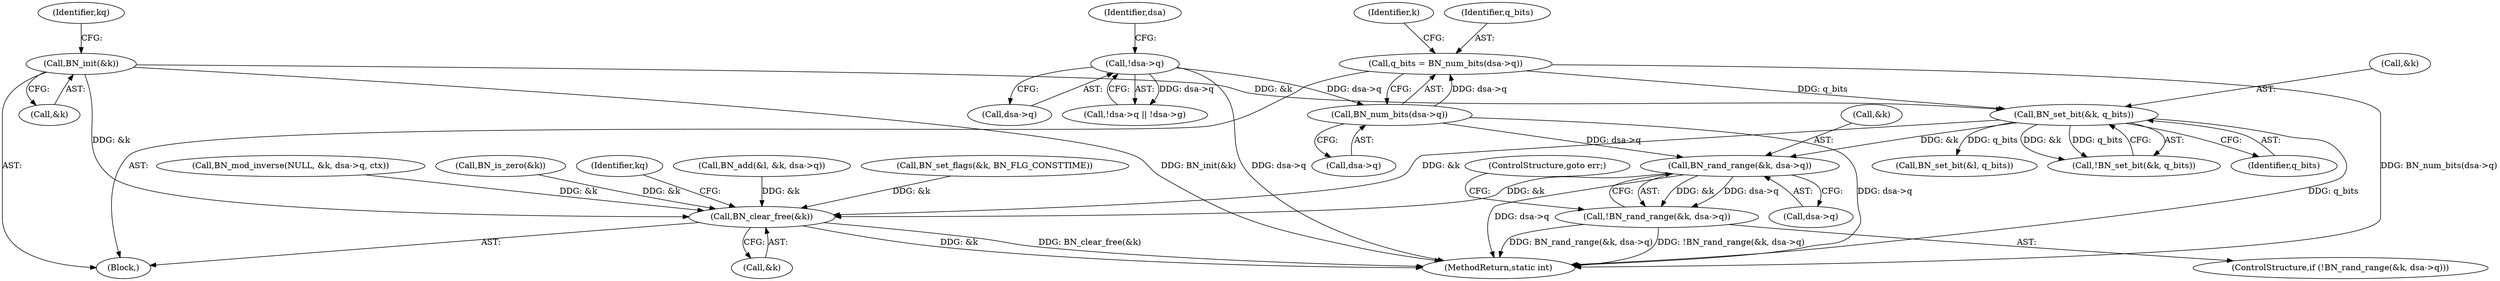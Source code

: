digraph "0_openssl_43e6a58d4991a451daf4891ff05a48735df871ac@API" {
"1000214" [label="(Call,BN_rand_range(&k, dsa->q))"];
"1000195" [label="(Call,BN_set_bit(&k, q_bits))"];
"1000151" [label="(Call,BN_init(&k))"];
"1000186" [label="(Call,q_bits = BN_num_bits(dsa->q))"];
"1000188" [label="(Call,BN_num_bits(dsa->q))"];
"1000137" [label="(Call,!dsa->q)"];
"1000213" [label="(Call,!BN_rand_range(&k, dsa->q))"];
"1000391" [label="(Call,BN_clear_free(&k))"];
"1000201" [label="(Call,BN_set_bit(&l, q_bits))"];
"1000331" [label="(Call,BN_mod_inverse(NULL, &k, dsa->q, ctx))"];
"1000391" [label="(Call,BN_clear_free(&k))"];
"1000197" [label="(Identifier,k)"];
"1000222" [label="(Call,BN_is_zero(&k))"];
"1000213" [label="(Call,!BN_rand_range(&k, dsa->q))"];
"1000138" [label="(Call,dsa->q)"];
"1000188" [label="(Call,BN_num_bits(dsa->q))"];
"1000392" [label="(Call,&k)"];
"1000186" [label="(Call,q_bits = BN_num_bits(dsa->q))"];
"1000110" [label="(Block,)"];
"1000187" [label="(Identifier,q_bits)"];
"1000396" [label="(Identifier,kq)"];
"1000214" [label="(Call,BN_rand_range(&k, dsa->q))"];
"1000270" [label="(Call,BN_add(&l, &k, dsa->q))"];
"1000156" [label="(Identifier,kq)"];
"1000151" [label="(Call,BN_init(&k))"];
"1000405" [label="(MethodReturn,static int)"];
"1000152" [label="(Call,&k)"];
"1000215" [label="(Call,&k)"];
"1000220" [label="(ControlStructure,goto err;)"];
"1000196" [label="(Call,&k)"];
"1000212" [label="(ControlStructure,if (!BN_rand_range(&k, dsa->q)))"];
"1000234" [label="(Call,BN_set_flags(&k, BN_FLG_CONSTTIME))"];
"1000195" [label="(Call,BN_set_bit(&k, q_bits))"];
"1000189" [label="(Call,dsa->q)"];
"1000217" [label="(Call,dsa->q)"];
"1000194" [label="(Call,!BN_set_bit(&k, q_bits))"];
"1000198" [label="(Identifier,q_bits)"];
"1000137" [label="(Call,!dsa->q)"];
"1000136" [label="(Call,!dsa->q || !dsa->g)"];
"1000143" [label="(Identifier,dsa)"];
"1000214" -> "1000213"  [label="AST: "];
"1000214" -> "1000217"  [label="CFG: "];
"1000215" -> "1000214"  [label="AST: "];
"1000217" -> "1000214"  [label="AST: "];
"1000213" -> "1000214"  [label="CFG: "];
"1000214" -> "1000405"  [label="DDG: dsa->q"];
"1000214" -> "1000213"  [label="DDG: &k"];
"1000214" -> "1000213"  [label="DDG: dsa->q"];
"1000195" -> "1000214"  [label="DDG: &k"];
"1000188" -> "1000214"  [label="DDG: dsa->q"];
"1000214" -> "1000391"  [label="DDG: &k"];
"1000195" -> "1000194"  [label="AST: "];
"1000195" -> "1000198"  [label="CFG: "];
"1000196" -> "1000195"  [label="AST: "];
"1000198" -> "1000195"  [label="AST: "];
"1000194" -> "1000195"  [label="CFG: "];
"1000195" -> "1000405"  [label="DDG: q_bits"];
"1000195" -> "1000194"  [label="DDG: &k"];
"1000195" -> "1000194"  [label="DDG: q_bits"];
"1000151" -> "1000195"  [label="DDG: &k"];
"1000186" -> "1000195"  [label="DDG: q_bits"];
"1000195" -> "1000201"  [label="DDG: q_bits"];
"1000195" -> "1000391"  [label="DDG: &k"];
"1000151" -> "1000110"  [label="AST: "];
"1000151" -> "1000152"  [label="CFG: "];
"1000152" -> "1000151"  [label="AST: "];
"1000156" -> "1000151"  [label="CFG: "];
"1000151" -> "1000405"  [label="DDG: BN_init(&k)"];
"1000151" -> "1000391"  [label="DDG: &k"];
"1000186" -> "1000110"  [label="AST: "];
"1000186" -> "1000188"  [label="CFG: "];
"1000187" -> "1000186"  [label="AST: "];
"1000188" -> "1000186"  [label="AST: "];
"1000197" -> "1000186"  [label="CFG: "];
"1000186" -> "1000405"  [label="DDG: BN_num_bits(dsa->q)"];
"1000188" -> "1000186"  [label="DDG: dsa->q"];
"1000188" -> "1000189"  [label="CFG: "];
"1000189" -> "1000188"  [label="AST: "];
"1000188" -> "1000405"  [label="DDG: dsa->q"];
"1000137" -> "1000188"  [label="DDG: dsa->q"];
"1000137" -> "1000136"  [label="AST: "];
"1000137" -> "1000138"  [label="CFG: "];
"1000138" -> "1000137"  [label="AST: "];
"1000143" -> "1000137"  [label="CFG: "];
"1000136" -> "1000137"  [label="CFG: "];
"1000137" -> "1000405"  [label="DDG: dsa->q"];
"1000137" -> "1000136"  [label="DDG: dsa->q"];
"1000213" -> "1000212"  [label="AST: "];
"1000220" -> "1000213"  [label="CFG: "];
"1000213" -> "1000405"  [label="DDG: BN_rand_range(&k, dsa->q)"];
"1000213" -> "1000405"  [label="DDG: !BN_rand_range(&k, dsa->q)"];
"1000391" -> "1000110"  [label="AST: "];
"1000391" -> "1000392"  [label="CFG: "];
"1000392" -> "1000391"  [label="AST: "];
"1000396" -> "1000391"  [label="CFG: "];
"1000391" -> "1000405"  [label="DDG: &k"];
"1000391" -> "1000405"  [label="DDG: BN_clear_free(&k)"];
"1000331" -> "1000391"  [label="DDG: &k"];
"1000234" -> "1000391"  [label="DDG: &k"];
"1000270" -> "1000391"  [label="DDG: &k"];
"1000222" -> "1000391"  [label="DDG: &k"];
}
